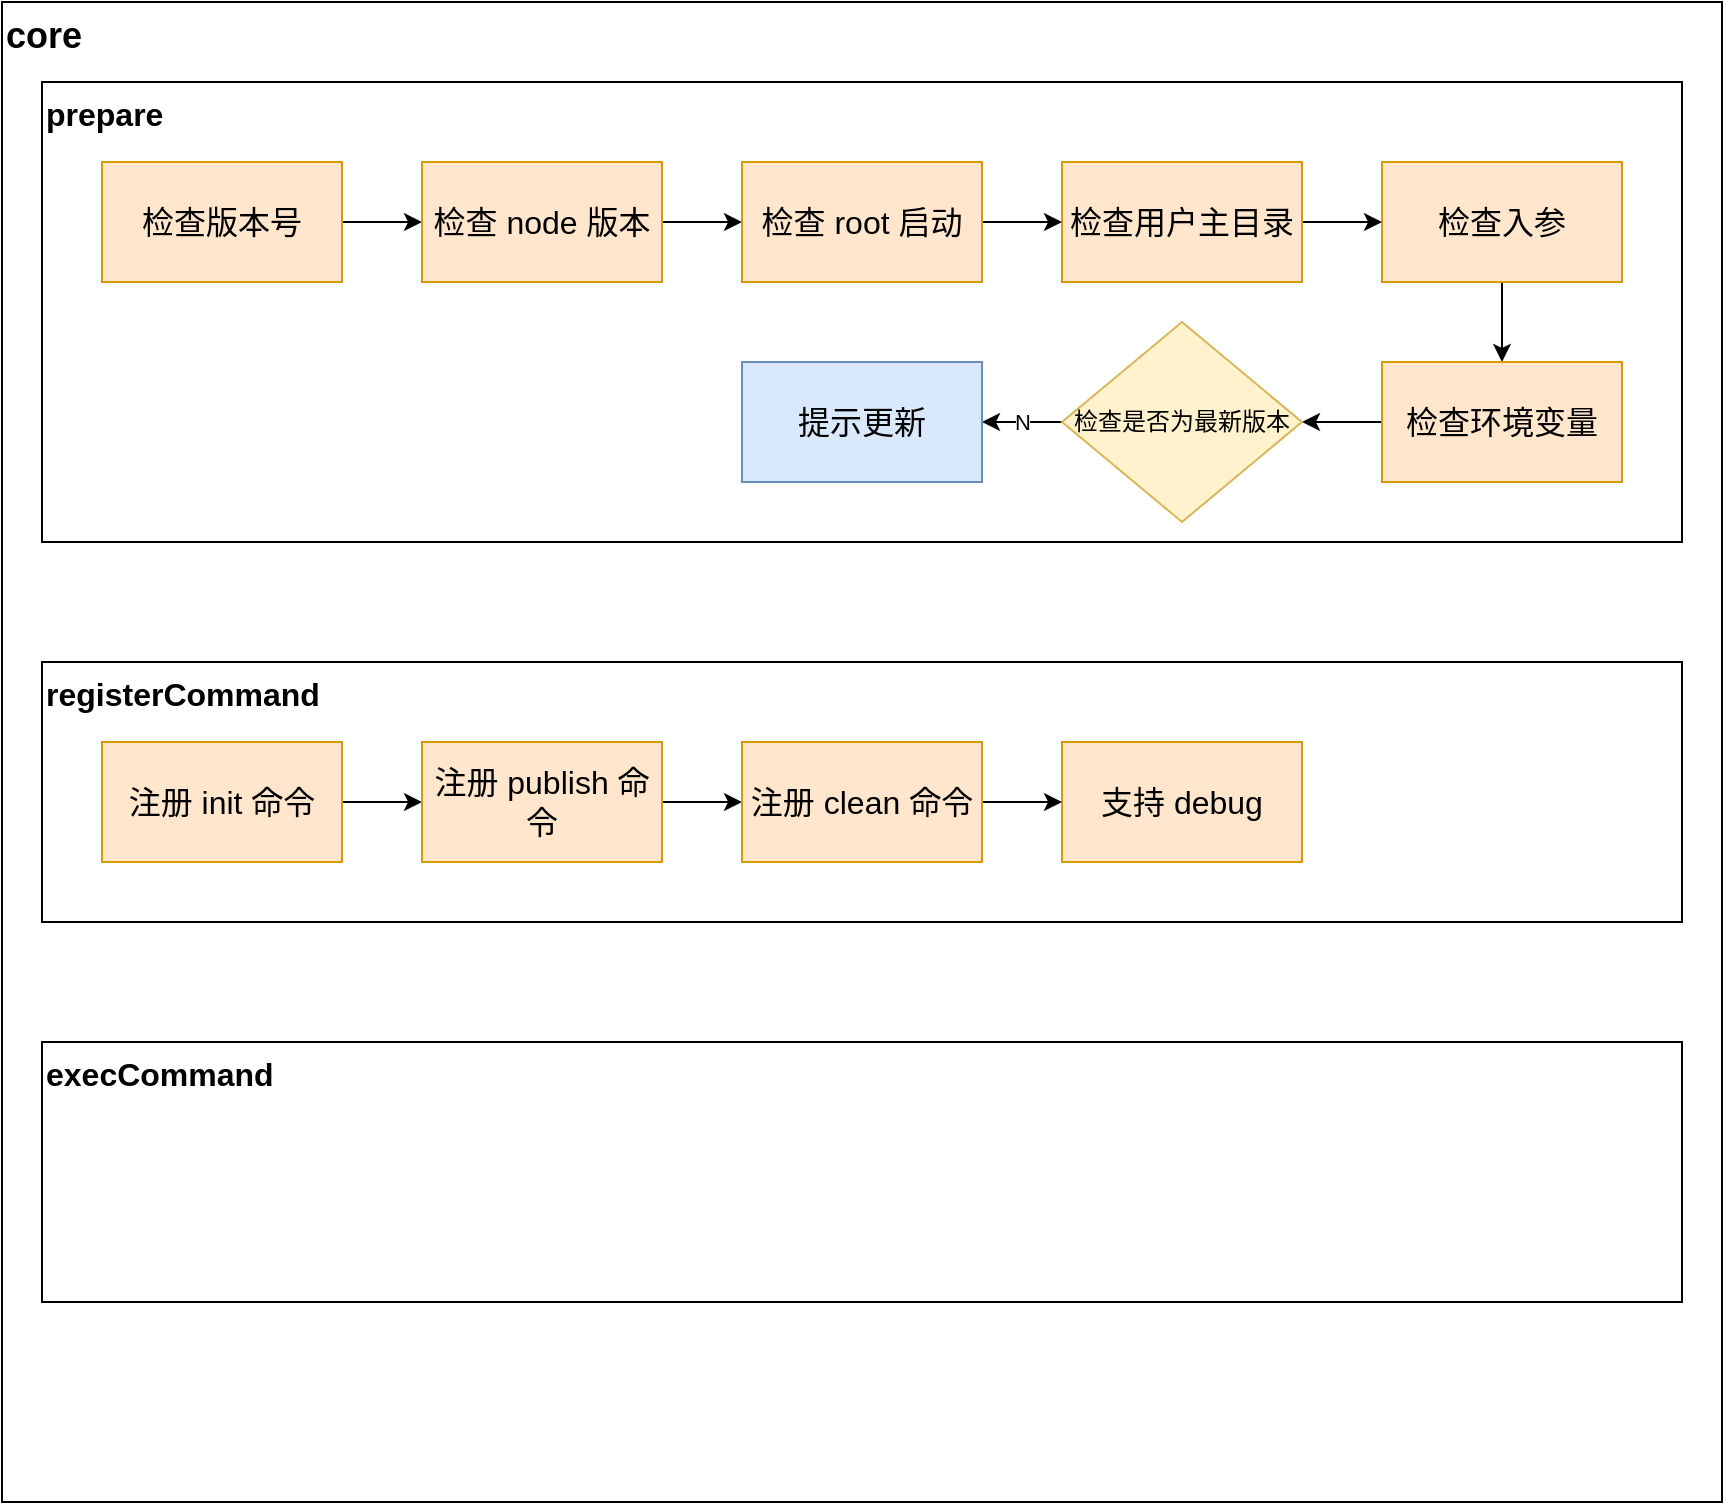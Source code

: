 <mxfile>
    <diagram id="wtE6W9rAxy55Px5r43I0" name="第 1 页">
        <mxGraphModel dx="934" dy="692" grid="1" gridSize="10" guides="1" tooltips="1" connect="1" arrows="1" fold="1" page="1" pageScale="1" pageWidth="1200" pageHeight="1920" math="0" shadow="0">
            <root>
                <mxCell id="0"/>
                <mxCell id="1" parent="0"/>
                <mxCell id="2" value="&lt;div style=&quot;font-size: 18px;&quot;&gt;&lt;span style=&quot;font-size: 18px;&quot;&gt;core&lt;/span&gt;&lt;/div&gt;" style="rounded=0;whiteSpace=wrap;html=1;align=left;sketch=0;glass=0;shadow=0;verticalAlign=top;fontSize=18;fontStyle=1" parent="1" vertex="1">
                    <mxGeometry x="80" y="120" width="860" height="750" as="geometry"/>
                </mxCell>
                <mxCell id="3" value="&lt;div style=&quot;font-size: 16px&quot;&gt;&lt;span style=&quot;font-size: 16px&quot;&gt;prepare&lt;/span&gt;&lt;/div&gt;" style="rounded=0;whiteSpace=wrap;html=1;align=left;sketch=0;glass=0;shadow=0;verticalAlign=top;fontSize=16;fontStyle=1" parent="1" vertex="1">
                    <mxGeometry x="100" y="160" width="820" height="230" as="geometry"/>
                </mxCell>
                <mxCell id="10" value="" style="edgeStyle=orthogonalEdgeStyle;rounded=0;orthogonalLoop=1;jettySize=auto;html=1;" edge="1" parent="1" source="8" target="9">
                    <mxGeometry relative="1" as="geometry"/>
                </mxCell>
                <mxCell id="8" value="检查版本号" style="rounded=0;whiteSpace=wrap;html=1;shadow=0;glass=0;sketch=0;fontSize=16;verticalAlign=middle;fillColor=#ffe6cc;strokeColor=#d79b00;" parent="1" vertex="1">
                    <mxGeometry x="130" y="200" width="120" height="60" as="geometry"/>
                </mxCell>
                <mxCell id="14" value="" style="edgeStyle=orthogonalEdgeStyle;rounded=0;orthogonalLoop=1;jettySize=auto;html=1;" edge="1" parent="1" source="9" target="13">
                    <mxGeometry relative="1" as="geometry"/>
                </mxCell>
                <mxCell id="9" value="检查 node 版本" style="rounded=0;whiteSpace=wrap;html=1;shadow=0;glass=0;sketch=0;fontSize=16;verticalAlign=middle;fillColor=#ffe6cc;strokeColor=#d79b00;" vertex="1" parent="1">
                    <mxGeometry x="290" y="200" width="120" height="60" as="geometry"/>
                </mxCell>
                <mxCell id="18" value="" style="edgeStyle=orthogonalEdgeStyle;rounded=0;orthogonalLoop=1;jettySize=auto;html=1;" edge="1" parent="1" source="11" target="17">
                    <mxGeometry relative="1" as="geometry"/>
                </mxCell>
                <mxCell id="11" value="检查入参" style="rounded=0;whiteSpace=wrap;html=1;shadow=0;glass=0;sketch=0;fontSize=16;verticalAlign=middle;fillColor=#ffe6cc;strokeColor=#d79b00;" vertex="1" parent="1">
                    <mxGeometry x="770" y="200" width="120" height="60" as="geometry"/>
                </mxCell>
                <mxCell id="16" value="" style="edgeStyle=orthogonalEdgeStyle;rounded=0;orthogonalLoop=1;jettySize=auto;html=1;" edge="1" parent="1" source="12" target="11">
                    <mxGeometry relative="1" as="geometry"/>
                </mxCell>
                <mxCell id="12" value="检查用户主目录" style="rounded=0;whiteSpace=wrap;html=1;shadow=0;glass=0;sketch=0;fontSize=16;verticalAlign=middle;fillColor=#ffe6cc;strokeColor=#d79b00;" vertex="1" parent="1">
                    <mxGeometry x="610" y="200" width="120" height="60" as="geometry"/>
                </mxCell>
                <mxCell id="15" value="" style="edgeStyle=orthogonalEdgeStyle;rounded=0;orthogonalLoop=1;jettySize=auto;html=1;" edge="1" parent="1" source="13" target="12">
                    <mxGeometry relative="1" as="geometry"/>
                </mxCell>
                <mxCell id="13" value="检查 root 启动" style="rounded=0;whiteSpace=wrap;html=1;shadow=0;glass=0;sketch=0;fontSize=16;verticalAlign=middle;fillColor=#ffe6cc;strokeColor=#d79b00;" vertex="1" parent="1">
                    <mxGeometry x="450" y="200" width="120" height="60" as="geometry"/>
                </mxCell>
                <mxCell id="20" value="" style="edgeStyle=orthogonalEdgeStyle;rounded=0;orthogonalLoop=1;jettySize=auto;html=1;" edge="1" parent="1" source="17" target="19">
                    <mxGeometry relative="1" as="geometry"/>
                </mxCell>
                <mxCell id="17" value="检查环境变量" style="rounded=0;whiteSpace=wrap;html=1;shadow=0;glass=0;sketch=0;fontSize=16;verticalAlign=middle;fillColor=#ffe6cc;strokeColor=#d79b00;" vertex="1" parent="1">
                    <mxGeometry x="770" y="300" width="120" height="60" as="geometry"/>
                </mxCell>
                <mxCell id="22" value="N" style="edgeStyle=orthogonalEdgeStyle;rounded=0;orthogonalLoop=1;jettySize=auto;html=1;" edge="1" parent="1" source="19" target="21">
                    <mxGeometry relative="1" as="geometry"/>
                </mxCell>
                <mxCell id="19" value="检查是否为最新版本" style="rhombus;whiteSpace=wrap;html=1;verticalAlign=middle;fillColor=#fff2cc;strokeColor=#d6b656;" vertex="1" parent="1">
                    <mxGeometry x="610" y="280" width="120" height="100" as="geometry"/>
                </mxCell>
                <mxCell id="21" value="提示更新" style="rounded=0;whiteSpace=wrap;html=1;shadow=0;glass=0;sketch=0;fontSize=16;verticalAlign=middle;fillColor=#dae8fc;strokeColor=#6c8ebf;" vertex="1" parent="1">
                    <mxGeometry x="450" y="300" width="120" height="60" as="geometry"/>
                </mxCell>
                <mxCell id="23" value="&lt;div style=&quot;font-size: 16px&quot;&gt;&lt;span style=&quot;font-size: 16px&quot;&gt;registerCommand&lt;/span&gt;&lt;/div&gt;" style="rounded=0;whiteSpace=wrap;html=1;align=left;sketch=0;glass=0;shadow=0;verticalAlign=top;fontSize=16;fontStyle=1" vertex="1" parent="1">
                    <mxGeometry x="100" y="450" width="820" height="130" as="geometry"/>
                </mxCell>
                <mxCell id="28" value="" style="edgeStyle=orthogonalEdgeStyle;rounded=0;orthogonalLoop=1;jettySize=auto;html=1;" edge="1" parent="1" source="24" target="25">
                    <mxGeometry relative="1" as="geometry"/>
                </mxCell>
                <mxCell id="24" value="注册 init 命令" style="rounded=0;whiteSpace=wrap;html=1;shadow=0;glass=0;sketch=0;fontSize=16;verticalAlign=middle;fillColor=#ffe6cc;strokeColor=#d79b00;" vertex="1" parent="1">
                    <mxGeometry x="130" y="490" width="120" height="60" as="geometry"/>
                </mxCell>
                <mxCell id="31" value="" style="edgeStyle=orthogonalEdgeStyle;rounded=0;orthogonalLoop=1;jettySize=auto;html=1;" edge="1" parent="1" source="25" target="30">
                    <mxGeometry relative="1" as="geometry"/>
                </mxCell>
                <mxCell id="25" value="注册 publish 命令" style="rounded=0;whiteSpace=wrap;html=1;shadow=0;glass=0;sketch=0;fontSize=16;verticalAlign=middle;fillColor=#ffe6cc;strokeColor=#d79b00;" vertex="1" parent="1">
                    <mxGeometry x="290" y="490" width="120" height="60" as="geometry"/>
                </mxCell>
                <mxCell id="29" value="支持 debug" style="rounded=0;whiteSpace=wrap;html=1;shadow=0;glass=0;sketch=0;fontSize=16;verticalAlign=middle;fillColor=#ffe6cc;strokeColor=#d79b00;" vertex="1" parent="1">
                    <mxGeometry x="610" y="490" width="120" height="60" as="geometry"/>
                </mxCell>
                <mxCell id="32" value="" style="edgeStyle=orthogonalEdgeStyle;rounded=0;orthogonalLoop=1;jettySize=auto;html=1;" edge="1" parent="1" source="30" target="29">
                    <mxGeometry relative="1" as="geometry"/>
                </mxCell>
                <mxCell id="30" value="注册 clean 命令" style="rounded=0;whiteSpace=wrap;html=1;shadow=0;glass=0;sketch=0;fontSize=16;verticalAlign=middle;fillColor=#ffe6cc;strokeColor=#d79b00;" vertex="1" parent="1">
                    <mxGeometry x="450" y="490" width="120" height="60" as="geometry"/>
                </mxCell>
                <mxCell id="33" value="&lt;div style=&quot;font-size: 16px&quot;&gt;&lt;span style=&quot;font-size: 16px&quot;&gt;execCommand&lt;/span&gt;&lt;/div&gt;" style="rounded=0;whiteSpace=wrap;html=1;align=left;sketch=0;glass=0;shadow=0;verticalAlign=top;fontSize=16;fontStyle=1" vertex="1" parent="1">
                    <mxGeometry x="100" y="640" width="820" height="130" as="geometry"/>
                </mxCell>
            </root>
        </mxGraphModel>
    </diagram>
</mxfile>